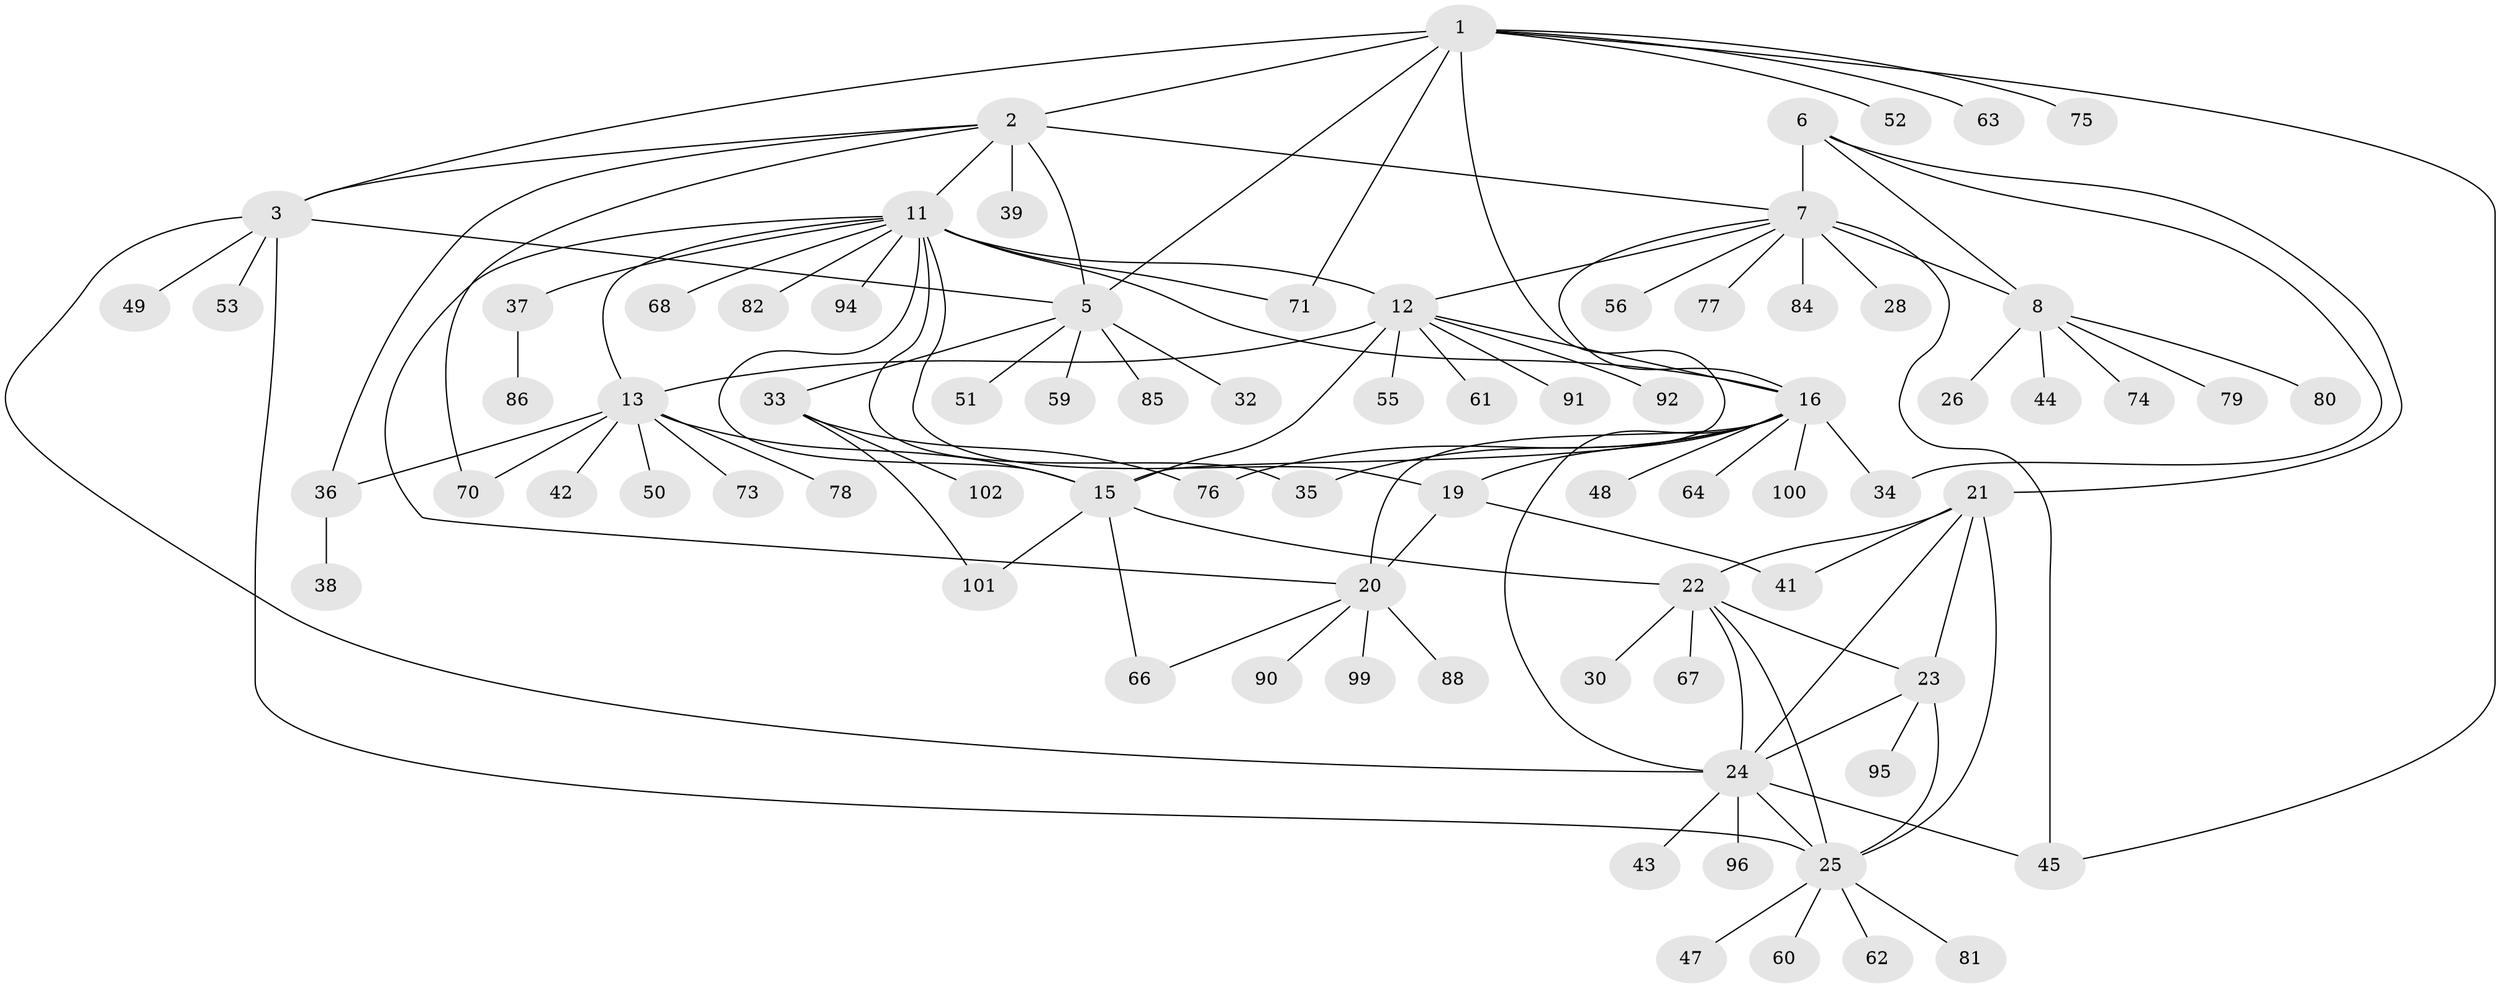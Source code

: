// original degree distribution, {11: 0.00980392156862745, 6: 0.049019607843137254, 8: 0.058823529411764705, 7: 0.029411764705882353, 10: 0.0392156862745098, 4: 0.0196078431372549, 9: 0.0392156862745098, 5: 0.00980392156862745, 1: 0.5392156862745098, 3: 0.0392156862745098, 2: 0.16666666666666666}
// Generated by graph-tools (version 1.1) at 2025/42/03/06/25 10:42:15]
// undirected, 79 vertices, 113 edges
graph export_dot {
graph [start="1"]
  node [color=gray90,style=filled];
  1 [super="+27"];
  2 [super="+4"];
  3 [super="+83"];
  5 [super="+58"];
  6 [super="+10"];
  7 [super="+9"];
  8 [super="+69"];
  11 [super="+17"];
  12 [super="+93"];
  13 [super="+14"];
  15 [super="+89"];
  16 [super="+18"];
  19 [super="+40"];
  20 [super="+31"];
  21 [super="+97"];
  22 [super="+87"];
  23 [super="+98"];
  24 [super="+54"];
  25 [super="+29"];
  26;
  28;
  30;
  32;
  33;
  34 [super="+72"];
  35;
  36;
  37;
  38 [super="+46"];
  39;
  41;
  42;
  43;
  44;
  45 [super="+65"];
  47;
  48;
  49;
  50;
  51 [super="+57"];
  52;
  53;
  55;
  56;
  59;
  60;
  61;
  62;
  63;
  64;
  66;
  67;
  68;
  70;
  71;
  73;
  74;
  75;
  76;
  77;
  78;
  79;
  80;
  81;
  82;
  84;
  85;
  86;
  88;
  90;
  91;
  92;
  94;
  95;
  96;
  99;
  100;
  101;
  102;
  1 -- 2 [weight=2];
  1 -- 3;
  1 -- 5;
  1 -- 15;
  1 -- 52;
  1 -- 63;
  1 -- 71;
  1 -- 75;
  1 -- 45;
  2 -- 3 [weight=2];
  2 -- 5 [weight=2];
  2 -- 39;
  2 -- 11;
  2 -- 36;
  2 -- 70;
  2 -- 7;
  3 -- 5;
  3 -- 25;
  3 -- 49;
  3 -- 53;
  3 -- 24;
  5 -- 32;
  5 -- 33;
  5 -- 51;
  5 -- 59;
  5 -- 85;
  6 -- 7 [weight=4];
  6 -- 8 [weight=2];
  6 -- 34;
  6 -- 21;
  7 -- 8 [weight=2];
  7 -- 28;
  7 -- 45;
  7 -- 77;
  7 -- 84;
  7 -- 56;
  7 -- 12;
  7 -- 16;
  8 -- 26;
  8 -- 44;
  8 -- 79;
  8 -- 80;
  8 -- 74;
  11 -- 12;
  11 -- 13 [weight=2];
  11 -- 15;
  11 -- 35;
  11 -- 37;
  11 -- 82;
  11 -- 68;
  11 -- 71;
  11 -- 16 [weight=2];
  11 -- 19;
  11 -- 20;
  11 -- 94;
  12 -- 13 [weight=2];
  12 -- 15;
  12 -- 55;
  12 -- 61;
  12 -- 91;
  12 -- 92;
  12 -- 16;
  13 -- 15 [weight=2];
  13 -- 36;
  13 -- 50;
  13 -- 70;
  13 -- 78;
  13 -- 73;
  13 -- 42;
  15 -- 22;
  15 -- 66;
  15 -- 101;
  16 -- 19 [weight=2];
  16 -- 20 [weight=2];
  16 -- 34;
  16 -- 64;
  16 -- 100;
  16 -- 35;
  16 -- 76;
  16 -- 48;
  16 -- 24;
  19 -- 20;
  19 -- 41;
  20 -- 66;
  20 -- 90;
  20 -- 99;
  20 -- 88;
  21 -- 22;
  21 -- 23;
  21 -- 24;
  21 -- 25;
  21 -- 41;
  22 -- 23;
  22 -- 24;
  22 -- 25;
  22 -- 30;
  22 -- 67;
  23 -- 24;
  23 -- 25;
  23 -- 95;
  24 -- 25;
  24 -- 43;
  24 -- 45;
  24 -- 96;
  25 -- 60;
  25 -- 81;
  25 -- 62;
  25 -- 47;
  33 -- 76;
  33 -- 101;
  33 -- 102;
  36 -- 38;
  37 -- 86;
}
